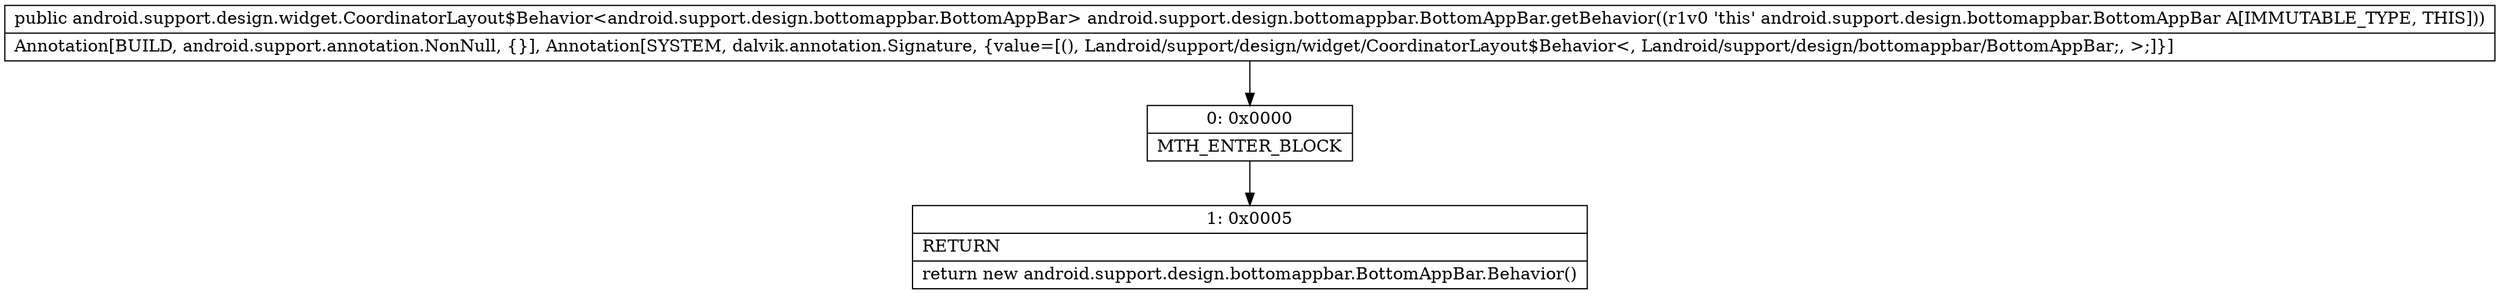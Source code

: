 digraph "CFG forandroid.support.design.bottomappbar.BottomAppBar.getBehavior()Landroid\/support\/design\/widget\/CoordinatorLayout$Behavior;" {
Node_0 [shape=record,label="{0\:\ 0x0000|MTH_ENTER_BLOCK\l}"];
Node_1 [shape=record,label="{1\:\ 0x0005|RETURN\l|return new android.support.design.bottomappbar.BottomAppBar.Behavior()\l}"];
MethodNode[shape=record,label="{public android.support.design.widget.CoordinatorLayout$Behavior\<android.support.design.bottomappbar.BottomAppBar\> android.support.design.bottomappbar.BottomAppBar.getBehavior((r1v0 'this' android.support.design.bottomappbar.BottomAppBar A[IMMUTABLE_TYPE, THIS]))  | Annotation[BUILD, android.support.annotation.NonNull, \{\}], Annotation[SYSTEM, dalvik.annotation.Signature, \{value=[(), Landroid\/support\/design\/widget\/CoordinatorLayout$Behavior\<, Landroid\/support\/design\/bottomappbar\/BottomAppBar;, \>;]\}]\l}"];
MethodNode -> Node_0;
Node_0 -> Node_1;
}

